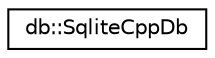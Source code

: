 digraph "Graphical Class Hierarchy"
{
 // LATEX_PDF_SIZE
  edge [fontname="Helvetica",fontsize="10",labelfontname="Helvetica",labelfontsize="10"];
  node [fontname="Helvetica",fontsize="10",shape=record];
  rankdir="LR";
  Node0 [label="db::SqliteCppDb",height=0.2,width=0.4,color="black", fillcolor="white", style="filled",URL="$classdb_1_1SqliteCppDb.html",tooltip="Database wrapper for SQLiteCpp."];
}
